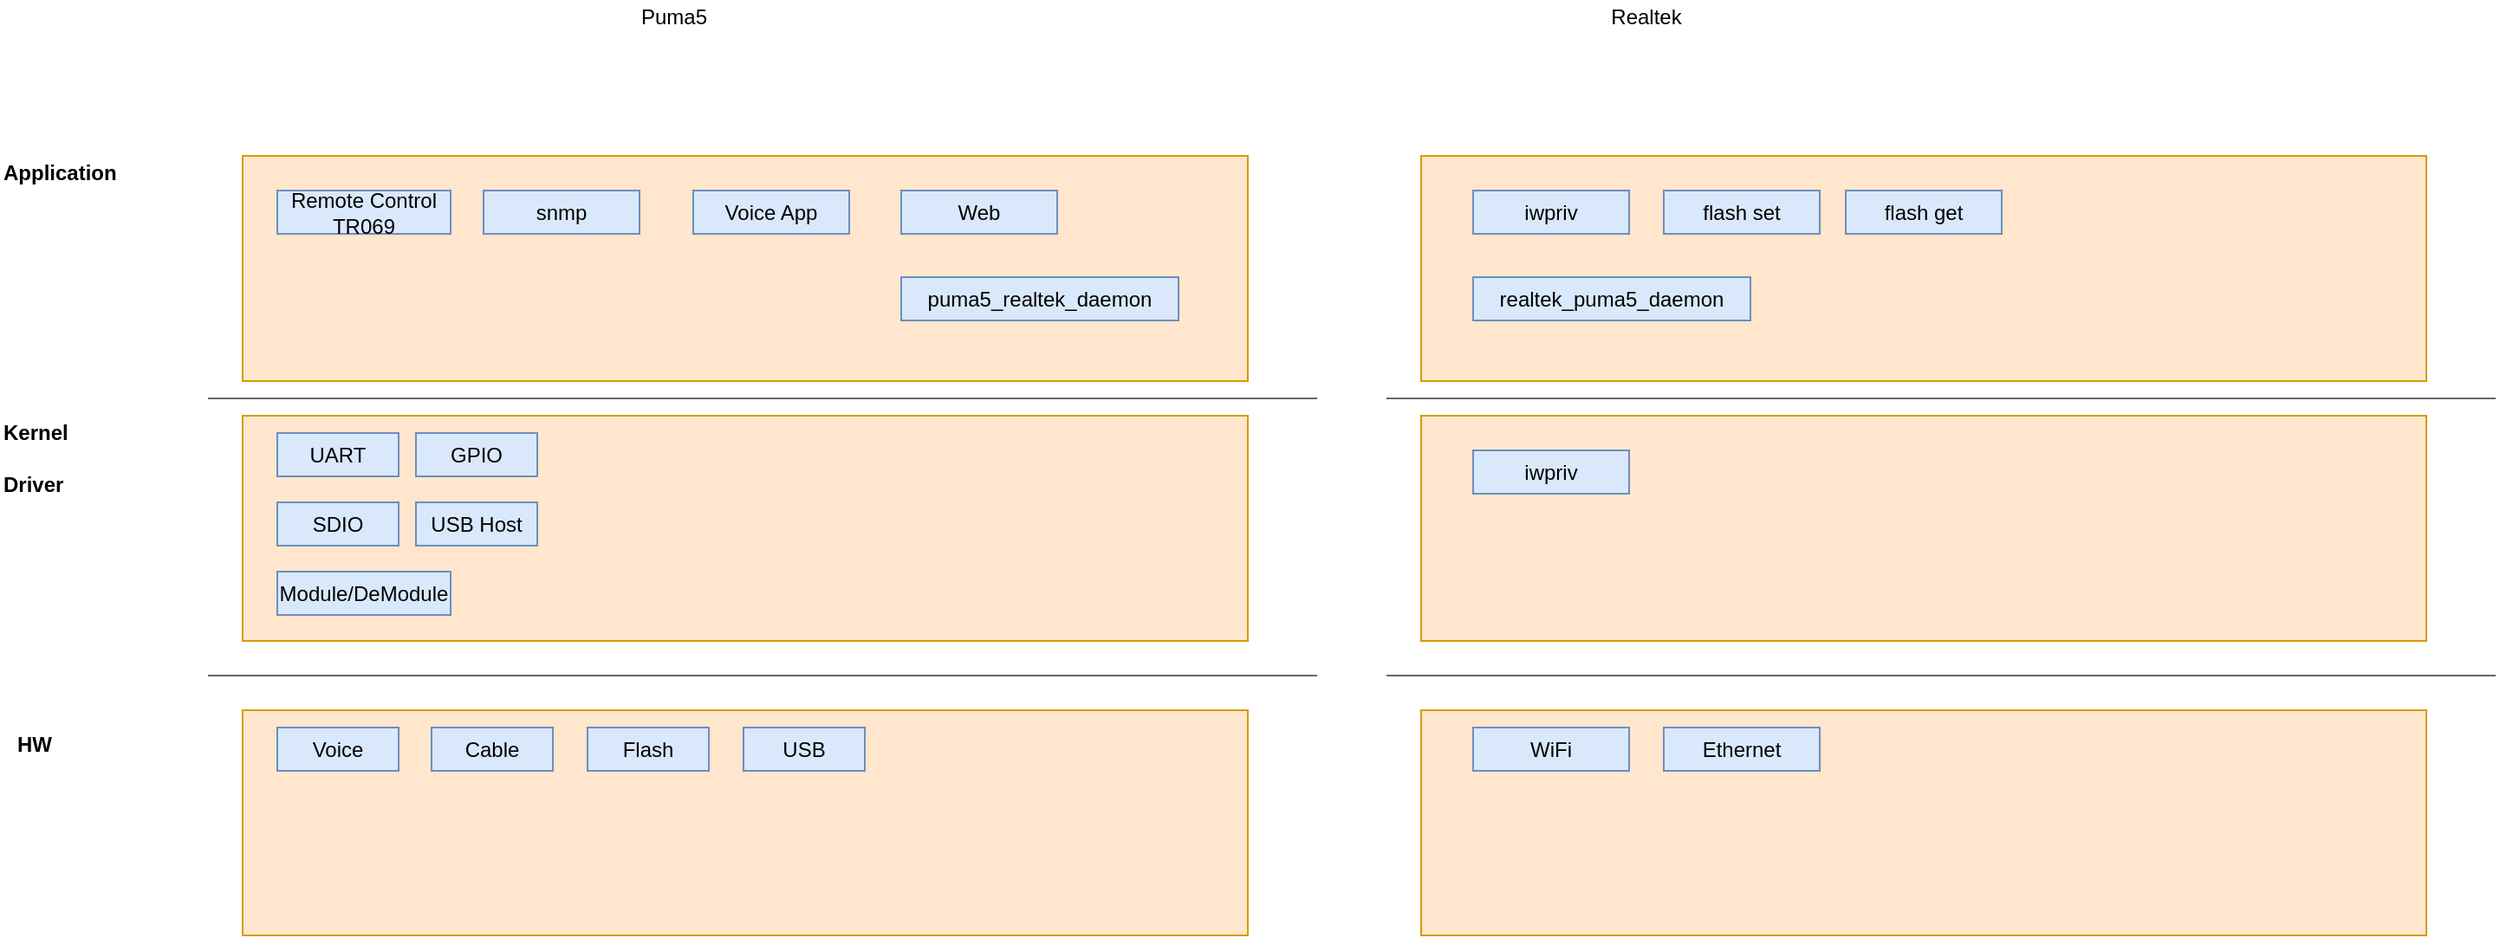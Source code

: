 <mxfile version="12.9.0" type="github" pages="7">
  <diagram id="UQheDdFjQVmvpRW-mmIJ" name="Framework">
    <mxGraphModel dx="1387" dy="1893" grid="1" gridSize="10" guides="1" tooltips="1" connect="1" arrows="1" fold="1" page="1" pageScale="1" pageWidth="827" pageHeight="1169" math="0" shadow="0">
      <root>
        <mxCell id="0" />
        <mxCell id="1" parent="0" />
        <mxCell id="VxZKb3EYhIGphUSGBAon-2" value="Driver" style="text;html=1;strokeColor=none;fillColor=none;align=left;verticalAlign=middle;whiteSpace=wrap;rounded=0;fontStyle=1" parent="1" vertex="1">
          <mxGeometry x="40" y="80" width="40" height="20" as="geometry" />
        </mxCell>
        <mxCell id="VxZKb3EYhIGphUSGBAon-4" value="" style="rounded=0;whiteSpace=wrap;html=1;fillColor=#ffe6cc;strokeColor=#d79b00;" parent="1" vertex="1">
          <mxGeometry x="180" y="50" width="580" height="130" as="geometry" />
        </mxCell>
        <mxCell id="VxZKb3EYhIGphUSGBAon-6" value="" style="endArrow=none;html=1;fillColor=#f5f5f5;strokeColor=#666666;" parent="1" edge="1">
          <mxGeometry width="50" height="50" relative="1" as="geometry">
            <mxPoint x="160" y="40" as="sourcePoint" />
            <mxPoint x="800" y="40" as="targetPoint" />
          </mxGeometry>
        </mxCell>
        <mxCell id="VxZKb3EYhIGphUSGBAon-7" value="" style="rounded=0;whiteSpace=wrap;html=1;fillColor=#ffe6cc;strokeColor=#d79b00;" parent="1" vertex="1">
          <mxGeometry x="180" y="-100" width="580" height="130" as="geometry" />
        </mxCell>
        <mxCell id="VxZKb3EYhIGphUSGBAon-9" value="Kernel" style="text;html=1;strokeColor=none;fillColor=none;align=left;verticalAlign=middle;whiteSpace=wrap;rounded=0;fontStyle=1" parent="1" vertex="1">
          <mxGeometry x="40" y="50" width="40" height="20" as="geometry" />
        </mxCell>
        <mxCell id="VxZKb3EYhIGphUSGBAon-12" value="Application" style="text;html=1;strokeColor=none;fillColor=none;align=left;verticalAlign=middle;whiteSpace=wrap;rounded=0;fontStyle=1" parent="1" vertex="1">
          <mxGeometry x="40" y="-100" width="90" height="20" as="geometry" />
        </mxCell>
        <mxCell id="VxZKb3EYhIGphUSGBAon-20" value="" style="endArrow=none;html=1;fillColor=#f5f5f5;strokeColor=#666666;" parent="1" edge="1">
          <mxGeometry width="50" height="50" relative="1" as="geometry">
            <mxPoint x="160" y="200" as="sourcePoint" />
            <mxPoint x="800" y="200" as="targetPoint" />
          </mxGeometry>
        </mxCell>
        <mxCell id="VxZKb3EYhIGphUSGBAon-22" value="Remote Control&lt;br&gt;TR069" style="rounded=0;whiteSpace=wrap;html=1;fillColor=#dae8fc;strokeColor=#6c8ebf;" parent="1" vertex="1">
          <mxGeometry x="200" y="-80" width="100" height="25" as="geometry" />
        </mxCell>
        <mxCell id="VxZKb3EYhIGphUSGBAon-24" value="Voice App" style="rounded=0;whiteSpace=wrap;html=1;fillColor=#dae8fc;strokeColor=#6c8ebf;" parent="1" vertex="1">
          <mxGeometry x="440" y="-80" width="90" height="25" as="geometry" />
        </mxCell>
        <mxCell id="VxZKb3EYhIGphUSGBAon-26" value="HW" style="text;html=1;strokeColor=none;fillColor=none;align=center;verticalAlign=middle;whiteSpace=wrap;rounded=0;fontStyle=1" parent="1" vertex="1">
          <mxGeometry x="40" y="230" width="40" height="20" as="geometry" />
        </mxCell>
        <mxCell id="VxZKb3EYhIGphUSGBAon-27" value="" style="rounded=0;whiteSpace=wrap;html=1;fillColor=#ffe6cc;strokeColor=#d79b00;" parent="1" vertex="1">
          <mxGeometry x="180" y="220" width="580" height="130" as="geometry" />
        </mxCell>
        <mxCell id="VxZKb3EYhIGphUSGBAon-15" value="Voice" style="rounded=0;whiteSpace=wrap;html=1;fillColor=#dae8fc;strokeColor=#6c8ebf;" parent="1" vertex="1">
          <mxGeometry x="200" y="230" width="70" height="25" as="geometry" />
        </mxCell>
        <mxCell id="VxZKb3EYhIGphUSGBAon-18" value="Cable" style="rounded=0;whiteSpace=wrap;html=1;fillColor=#dae8fc;strokeColor=#6c8ebf;" parent="1" vertex="1">
          <mxGeometry x="289" y="230" width="70" height="25" as="geometry" />
        </mxCell>
        <mxCell id="VxZKb3EYhIGphUSGBAon-21" value="Flash" style="rounded=0;whiteSpace=wrap;html=1;fillColor=#dae8fc;strokeColor=#6c8ebf;" parent="1" vertex="1">
          <mxGeometry x="379" y="230" width="70" height="25" as="geometry" />
        </mxCell>
        <mxCell id="VxZKb3EYhIGphUSGBAon-28" value="Web" style="rounded=0;whiteSpace=wrap;html=1;fillColor=#dae8fc;strokeColor=#6c8ebf;" parent="1" vertex="1">
          <mxGeometry x="560" y="-80" width="90" height="25" as="geometry" />
        </mxCell>
        <mxCell id="iJRRXA_XovErArp0UVYC-1" value="UART" style="rounded=0;whiteSpace=wrap;html=1;fillColor=#dae8fc;strokeColor=#6c8ebf;" vertex="1" parent="1">
          <mxGeometry x="200" y="60" width="70" height="25" as="geometry" />
        </mxCell>
        <mxCell id="iJRRXA_XovErArp0UVYC-2" value="GPIO" style="rounded=0;whiteSpace=wrap;html=1;fillColor=#dae8fc;strokeColor=#6c8ebf;" vertex="1" parent="1">
          <mxGeometry x="280" y="60" width="70" height="25" as="geometry" />
        </mxCell>
        <mxCell id="iJRRXA_XovErArp0UVYC-5" value="Module/DeModule" style="rounded=0;whiteSpace=wrap;html=1;fillColor=#dae8fc;strokeColor=#6c8ebf;" vertex="1" parent="1">
          <mxGeometry x="200" y="140" width="100" height="25" as="geometry" />
        </mxCell>
        <mxCell id="iJRRXA_XovErArp0UVYC-6" value="SDIO" style="rounded=0;whiteSpace=wrap;html=1;fillColor=#dae8fc;strokeColor=#6c8ebf;" vertex="1" parent="1">
          <mxGeometry x="200" y="100" width="70" height="25" as="geometry" />
        </mxCell>
        <mxCell id="n_ml9-bI1uiPqkIEKY3G-2" value="USB Host" style="rounded=0;whiteSpace=wrap;html=1;fillColor=#dae8fc;strokeColor=#6c8ebf;" vertex="1" parent="1">
          <mxGeometry x="280" y="100" width="70" height="25" as="geometry" />
        </mxCell>
        <mxCell id="n_ml9-bI1uiPqkIEKY3G-3" value="USB" style="rounded=0;whiteSpace=wrap;html=1;fillColor=#dae8fc;strokeColor=#6c8ebf;" vertex="1" parent="1">
          <mxGeometry x="469" y="230" width="70" height="25" as="geometry" />
        </mxCell>
        <mxCell id="_toqcencc39JV-C59hkn-2" value="snmp" style="rounded=0;whiteSpace=wrap;html=1;fillColor=#dae8fc;strokeColor=#6c8ebf;" vertex="1" parent="1">
          <mxGeometry x="319" y="-80" width="90" height="25" as="geometry" />
        </mxCell>
        <mxCell id="_toqcencc39JV-C59hkn-4" value="Puma5" style="text;html=1;strokeColor=none;fillColor=none;align=center;verticalAlign=middle;whiteSpace=wrap;rounded=0;" vertex="1" parent="1">
          <mxGeometry x="409" y="-190" width="40" height="20" as="geometry" />
        </mxCell>
        <mxCell id="_toqcencc39JV-C59hkn-5" value="Realtek" style="text;html=1;strokeColor=none;fillColor=none;align=center;verticalAlign=middle;whiteSpace=wrap;rounded=0;" vertex="1" parent="1">
          <mxGeometry x="970" y="-190" width="40" height="20" as="geometry" />
        </mxCell>
        <mxCell id="_toqcencc39JV-C59hkn-6" value="" style="rounded=0;whiteSpace=wrap;html=1;fillColor=#ffe6cc;strokeColor=#d79b00;" vertex="1" parent="1">
          <mxGeometry x="860" y="-100" width="580" height="130" as="geometry" />
        </mxCell>
        <mxCell id="_toqcencc39JV-C59hkn-7" value="" style="endArrow=none;html=1;fillColor=#f5f5f5;strokeColor=#666666;" edge="1" parent="1">
          <mxGeometry width="50" height="50" relative="1" as="geometry">
            <mxPoint x="840" y="40" as="sourcePoint" />
            <mxPoint x="1480" y="40" as="targetPoint" />
          </mxGeometry>
        </mxCell>
        <mxCell id="_toqcencc39JV-C59hkn-8" value="" style="rounded=0;whiteSpace=wrap;html=1;fillColor=#ffe6cc;strokeColor=#d79b00;" vertex="1" parent="1">
          <mxGeometry x="860" y="50" width="580" height="130" as="geometry" />
        </mxCell>
        <mxCell id="_toqcencc39JV-C59hkn-9" value="" style="endArrow=none;html=1;fillColor=#f5f5f5;strokeColor=#666666;" edge="1" parent="1">
          <mxGeometry width="50" height="50" relative="1" as="geometry">
            <mxPoint x="840" y="200" as="sourcePoint" />
            <mxPoint x="1480" y="200" as="targetPoint" />
          </mxGeometry>
        </mxCell>
        <mxCell id="_toqcencc39JV-C59hkn-10" value="" style="rounded=0;whiteSpace=wrap;html=1;fillColor=#ffe6cc;strokeColor=#d79b00;" vertex="1" parent="1">
          <mxGeometry x="860" y="220" width="580" height="130" as="geometry" />
        </mxCell>
        <mxCell id="_toqcencc39JV-C59hkn-11" value="iwpriv" style="rounded=0;whiteSpace=wrap;html=1;fillColor=#dae8fc;strokeColor=#6c8ebf;" vertex="1" parent="1">
          <mxGeometry x="890" y="-80" width="90" height="25" as="geometry" />
        </mxCell>
        <mxCell id="_toqcencc39JV-C59hkn-12" value="iwpriv" style="rounded=0;whiteSpace=wrap;html=1;fillColor=#dae8fc;strokeColor=#6c8ebf;" vertex="1" parent="1">
          <mxGeometry x="890" y="70" width="90" height="25" as="geometry" />
        </mxCell>
        <mxCell id="_toqcencc39JV-C59hkn-13" value="flash set" style="rounded=0;whiteSpace=wrap;html=1;fillColor=#dae8fc;strokeColor=#6c8ebf;" vertex="1" parent="1">
          <mxGeometry x="1000" y="-80" width="90" height="25" as="geometry" />
        </mxCell>
        <mxCell id="_toqcencc39JV-C59hkn-14" value="flash get" style="rounded=0;whiteSpace=wrap;html=1;fillColor=#dae8fc;strokeColor=#6c8ebf;" vertex="1" parent="1">
          <mxGeometry x="1105" y="-80" width="90" height="25" as="geometry" />
        </mxCell>
        <mxCell id="_toqcencc39JV-C59hkn-15" value="WiFi" style="rounded=0;whiteSpace=wrap;html=1;fillColor=#dae8fc;strokeColor=#6c8ebf;" vertex="1" parent="1">
          <mxGeometry x="890" y="230" width="90" height="25" as="geometry" />
        </mxCell>
        <mxCell id="_toqcencc39JV-C59hkn-17" value="Ethernet" style="rounded=0;whiteSpace=wrap;html=1;fillColor=#dae8fc;strokeColor=#6c8ebf;" vertex="1" parent="1">
          <mxGeometry x="1000" y="230" width="90" height="25" as="geometry" />
        </mxCell>
        <mxCell id="_toqcencc39JV-C59hkn-21" value="puma5_realtek_daemon" style="rounded=0;whiteSpace=wrap;html=1;fillColor=#dae8fc;strokeColor=#6c8ebf;" vertex="1" parent="1">
          <mxGeometry x="560" y="-30" width="160" height="25" as="geometry" />
        </mxCell>
        <mxCell id="_toqcencc39JV-C59hkn-22" value="realtek_puma5_daemon" style="rounded=0;whiteSpace=wrap;html=1;fillColor=#dae8fc;strokeColor=#6c8ebf;" vertex="1" parent="1">
          <mxGeometry x="890" y="-30" width="160" height="25" as="geometry" />
        </mxCell>
      </root>
    </mxGraphModel>
  </diagram>
  <diagram id="XTYNa7rpjGCLvvxKtmk3" name="Web">
    <mxGraphModel dx="1038" dy="507" grid="1" gridSize="10" guides="1" tooltips="1" connect="1" arrows="1" fold="1" page="1" pageScale="1" pageWidth="827" pageHeight="1169" math="0" shadow="0">
      <root>
        <mxCell id="kaQwDFXsdYfjXspDSoc7-0" />
        <mxCell id="kaQwDFXsdYfjXspDSoc7-1" parent="kaQwDFXsdYfjXspDSoc7-0" />
        <mxCell id="joYu7mYxYKOx_fcbsIzj-0" value="Account" style="rounded=0;whiteSpace=wrap;html=1;align=left;" parent="kaQwDFXsdYfjXspDSoc7-1" vertex="1">
          <mxGeometry x="80" y="80" width="90" height="20" as="geometry" />
        </mxCell>
        <mxCell id="joYu7mYxYKOx_fcbsIzj-1" value="WiFi" style="rounded=0;whiteSpace=wrap;html=1;align=left;" parent="kaQwDFXsdYfjXspDSoc7-1" vertex="1">
          <mxGeometry x="80" y="200" width="90" height="20" as="geometry" />
        </mxCell>
        <mxCell id="joYu7mYxYKOx_fcbsIzj-2" value="Voice" style="rounded=0;whiteSpace=wrap;html=1;align=left;" parent="kaQwDFXsdYfjXspDSoc7-1" vertex="1">
          <mxGeometry x="80" y="360" width="90" height="20" as="geometry" />
        </mxCell>
        <mxCell id="joYu7mYxYKOx_fcbsIzj-3" value="Network" style="rounded=0;whiteSpace=wrap;html=1;align=left;" parent="kaQwDFXsdYfjXspDSoc7-1" vertex="1">
          <mxGeometry x="80" y="400" width="90" height="20" as="geometry" />
        </mxCell>
        <mxCell id="joYu7mYxYKOx_fcbsIzj-6" value="Information" style="rounded=0;whiteSpace=wrap;html=1;align=left;" parent="kaQwDFXsdYfjXspDSoc7-1" vertex="1">
          <mxGeometry x="80" y="440" width="90" height="20" as="geometry" />
        </mxCell>
        <mxCell id="joYu7mYxYKOx_fcbsIzj-7" value="1. 修改使用者帳號，密碼" style="rounded=0;whiteSpace=wrap;html=1;align=left;" parent="kaQwDFXsdYfjXspDSoc7-1" vertex="1">
          <mxGeometry x="240" y="80" width="160" height="20" as="geometry" />
        </mxCell>
        <mxCell id="joYu7mYxYKOx_fcbsIzj-8" value="1. 2.4G, 5G設定&lt;br&gt;2. 認證(authehtication)與加密方式(Encryption)" style="rounded=0;whiteSpace=wrap;html=1;align=left;" parent="kaQwDFXsdYfjXspDSoc7-1" vertex="1">
          <mxGeometry x="240" y="200" width="160" height="60" as="geometry" />
        </mxCell>
      </root>
    </mxGraphModel>
  </diagram>
  <diagram id="4Ggd6OlQRyWMeFNF29o2" name="VOIP framework">
    <mxGraphModel dx="1038" dy="507" grid="1" gridSize="10" guides="1" tooltips="1" connect="1" arrows="1" fold="1" page="1" pageScale="1" pageWidth="827" pageHeight="1169" math="0" shadow="0">
      <root>
        <mxCell id="ZThPEpqmppMqkj8XdKDA-0" />
        <mxCell id="ZThPEpqmppMqkj8XdKDA-1" parent="ZThPEpqmppMqkj8XdKDA-0" />
        <mxCell id="FeCbaE3K-6zWN5tEQn1_-3" value="SIP Proxy Router" style="shape=mxgraph.cisco.servers.sip_proxy_server;html=1;pointerEvents=1;dashed=0;fillColor=#036897;strokeColor=#ffffff;strokeWidth=2;verticalLabelPosition=bottom;verticalAlign=top;align=center;outlineConnect=0;" vertex="1" parent="ZThPEpqmppMqkj8XdKDA-1">
          <mxGeometry x="330" y="670" width="45" height="70" as="geometry" />
        </mxCell>
        <mxCell id="FeCbaE3K-6zWN5tEQn1_-4" value="Voice Serivices" style="shape=mxgraph.cisco.servers.voice_commserver;html=1;pointerEvents=1;dashed=0;fillColor=#036897;strokeColor=#ffffff;strokeWidth=2;verticalLabelPosition=bottom;verticalAlign=top;align=center;outlineConnect=0;" vertex="1" parent="ZThPEpqmppMqkj8XdKDA-1">
          <mxGeometry x="450" y="450" width="54" height="56" as="geometry" />
        </mxCell>
        <mxCell id="FeCbaE3K-6zWN5tEQn1_-5" value="Cable Modem" style="shape=mxgraph.cisco.modems_and_phones.cable_modem;html=1;pointerEvents=1;dashed=0;fillColor=#036897;strokeColor=#ffffff;strokeWidth=2;verticalLabelPosition=bottom;verticalAlign=top;align=center;outlineConnect=0;" vertex="1" parent="ZThPEpqmppMqkj8XdKDA-1">
          <mxGeometry x="234" y="790" width="74" height="35" as="geometry" />
        </mxCell>
        <mxCell id="FeCbaE3K-6zWN5tEQn1_-6" value="SIP Proxy Router" style="shape=mxgraph.cisco.servers.sip_proxy_server;html=1;pointerEvents=1;dashed=0;fillColor=#036897;strokeColor=#ffffff;strokeWidth=2;verticalLabelPosition=bottom;verticalAlign=top;align=center;outlineConnect=0;" vertex="1" parent="ZThPEpqmppMqkj8XdKDA-1">
          <mxGeometry x="560" y="680" width="45" height="70" as="geometry" />
        </mxCell>
        <mxCell id="FeCbaE3K-6zWN5tEQn1_-7" value="Cable Modem" style="shape=mxgraph.cisco.modems_and_phones.cable_modem;html=1;pointerEvents=1;dashed=0;fillColor=#036897;strokeColor=#ffffff;strokeWidth=2;verticalLabelPosition=bottom;verticalAlign=top;align=center;outlineConnect=0;" vertex="1" parent="ZThPEpqmppMqkj8XdKDA-1">
          <mxGeometry x="660" y="800" width="74" height="35" as="geometry" />
        </mxCell>
        <mxCell id="FeCbaE3K-6zWN5tEQn1_-8" value="" style="shape=mxgraph.cisco.people.standing_man;html=1;pointerEvents=1;dashed=0;fillColor=#036897;strokeColor=#ffffff;strokeWidth=2;verticalLabelPosition=bottom;verticalAlign=top;align=center;outlineConnect=0;" vertex="1" parent="ZThPEpqmppMqkj8XdKDA-1">
          <mxGeometry x="260" y="930" width="22" height="62" as="geometry" />
        </mxCell>
        <mxCell id="FeCbaE3K-6zWN5tEQn1_-9" value="" style="shape=mxgraph.cisco.people.standing_woman;html=1;pointerEvents=1;dashed=0;fillColor=#036897;strokeColor=#ffffff;strokeWidth=2;verticalLabelPosition=bottom;verticalAlign=top;align=center;outlineConnect=0;" vertex="1" parent="ZThPEpqmppMqkj8XdKDA-1">
          <mxGeometry x="860" y="790" width="22" height="62" as="geometry" />
        </mxCell>
        <mxCell id="FeCbaE3K-6zWN5tEQn1_-10" value="" style="shape=mxgraph.cisco.storage.cloud;html=1;pointerEvents=1;dashed=0;fillColor=#036897;strokeColor=#ffffff;strokeWidth=2;verticalLabelPosition=bottom;verticalAlign=top;align=center;outlineConnect=0;" vertex="1" parent="ZThPEpqmppMqkj8XdKDA-1">
          <mxGeometry x="384" y="550" width="186" height="106" as="geometry" />
        </mxCell>
        <mxCell id="FeCbaE3K-6zWN5tEQn1_-14" value="" style="edgeStyle=elbowEdgeStyle;elbow=vertical;endArrow=classic;html=1;fillColor=#ffe6cc;strokeColor=#d79b00;" edge="1" parent="ZThPEpqmppMqkj8XdKDA-1">
          <mxGeometry width="50" height="50" relative="1" as="geometry">
            <mxPoint x="270" y="880" as="sourcePoint" />
            <mxPoint x="460" y="530" as="targetPoint" />
          </mxGeometry>
        </mxCell>
        <mxCell id="FeCbaE3K-6zWN5tEQn1_-16" value="" style="edgeStyle=elbowEdgeStyle;elbow=horizontal;endArrow=classic;html=1;fillColor=#d5e8d4;strokeColor=#82b366;" edge="1" parent="ZThPEpqmppMqkj8XdKDA-1">
          <mxGeometry width="50" height="50" relative="1" as="geometry">
            <mxPoint x="490" y="540" as="sourcePoint" />
            <mxPoint x="760" y="820" as="targetPoint" />
            <Array as="points">
              <mxPoint x="590" y="750" />
            </Array>
          </mxGeometry>
        </mxCell>
        <mxCell id="FeCbaE3K-6zWN5tEQn1_-18" value="" style="shape=mxgraph.cisco.misc.octel;html=1;pointerEvents=1;dashed=0;fillColor=#036897;strokeColor=#ffffff;strokeWidth=2;verticalLabelPosition=bottom;verticalAlign=top;align=center;outlineConnect=0;" vertex="1" parent="ZThPEpqmppMqkj8XdKDA-1">
          <mxGeometry x="780" y="802" width="40" height="33" as="geometry" />
        </mxCell>
        <mxCell id="FeCbaE3K-6zWN5tEQn1_-19" value="" style="shape=mxgraph.cisco.misc.octel;html=1;pointerEvents=1;dashed=0;fillColor=#036897;strokeColor=#ffffff;strokeWidth=2;verticalLabelPosition=bottom;verticalAlign=top;align=center;outlineConnect=0;" vertex="1" parent="ZThPEpqmppMqkj8XdKDA-1">
          <mxGeometry x="251" y="880" width="40" height="33" as="geometry" />
        </mxCell>
      </root>
    </mxGraphModel>
  </diagram>
  <diagram id="KA7JSQxPYtyfImARU4g8" name="WiFi">
    <mxGraphModel dx="971" dy="507" grid="1" gridSize="10" guides="1" tooltips="1" connect="1" arrows="1" fold="1" page="1" pageScale="1" pageWidth="827" pageHeight="1169" math="0" shadow="0">
      <root>
        <mxCell id="n07XWbQnjY6E23D5yPqP-0" />
        <mxCell id="n07XWbQnjY6E23D5yPqP-1" parent="n07XWbQnjY6E23D5yPqP-0" />
        <mxCell id="Aen_zQsZCKShlwSZs_TT-3" style="edgeStyle=orthogonalEdgeStyle;rounded=0;orthogonalLoop=1;jettySize=auto;html=1;exitX=1;exitY=0.45;exitDx=0;exitDy=0;exitPerimeter=0;entryX=0.5;entryY=0;entryDx=0;entryDy=0;entryPerimeter=0;" edge="1" parent="n07XWbQnjY6E23D5yPqP-1" source="YMumrQRO7AosfMxtKtFv-1" target="Aen_zQsZCKShlwSZs_TT-2">
          <mxGeometry relative="1" as="geometry" />
        </mxCell>
        <mxCell id="YMumrQRO7AosfMxtKtFv-1" value="" style="shape=mxgraph.cisco.modems_and_phones.cable_modem;html=1;pointerEvents=1;dashed=0;fillColor=#036897;strokeColor=#ffffff;strokeWidth=2;verticalLabelPosition=bottom;verticalAlign=top;align=center;outlineConnect=0;" vertex="1" parent="n07XWbQnjY6E23D5yPqP-1">
          <mxGeometry x="418.35" y="380" width="74" height="35" as="geometry" />
        </mxCell>
        <mxCell id="YMumrQRO7AosfMxtKtFv-2" value="" style="shape=mxgraph.cisco.people.androgenous_person;html=1;pointerEvents=1;dashed=0;fillColor=#036897;strokeColor=#ffffff;strokeWidth=2;verticalLabelPosition=bottom;verticalAlign=top;align=center;outlineConnect=0;" vertex="1" parent="n07XWbQnjY6E23D5yPqP-1">
          <mxGeometry x="540" y="100" width="69" height="82" as="geometry" />
        </mxCell>
        <mxCell id="YMumrQRO7AosfMxtKtFv-3" value="" style="shape=mxgraph.cisco.people.mac_woman;html=1;pointerEvents=1;dashed=0;fillColor=#036897;strokeColor=#ffffff;strokeWidth=2;verticalLabelPosition=bottom;verticalAlign=top;align=center;outlineConnect=0;" vertex="1" parent="n07XWbQnjY6E23D5yPqP-1">
          <mxGeometry x="421.85" y="180" width="67" height="107" as="geometry" />
        </mxCell>
        <mxCell id="YMumrQRO7AosfMxtKtFv-6" value="" style="html=1;verticalLabelPosition=bottom;align=center;labelBackgroundColor=#ffffff;verticalAlign=top;strokeWidth=2;strokeColor=#0080F0;shadow=0;dashed=0;shape=mxgraph.ios7.icons.wifi;pointerEvents=1" vertex="1" parent="n07XWbQnjY6E23D5yPqP-1">
          <mxGeometry x="440.5" y="330" width="29.7" height="21" as="geometry" />
        </mxCell>
        <mxCell id="YMumrQRO7AosfMxtKtFv-7" value="2.4G" style="text;html=1;strokeColor=none;fillColor=none;align=center;verticalAlign=middle;whiteSpace=wrap;rounded=0;" vertex="1" parent="n07XWbQnjY6E23D5yPqP-1">
          <mxGeometry x="400.5" y="351" width="40" height="20" as="geometry" />
        </mxCell>
        <mxCell id="YMumrQRO7AosfMxtKtFv-8" value="5G" style="text;html=1;strokeColor=none;fillColor=none;align=center;verticalAlign=middle;whiteSpace=wrap;rounded=0;" vertex="1" parent="n07XWbQnjY6E23D5yPqP-1">
          <mxGeometry x="470.2" y="351" width="40" height="20" as="geometry" />
        </mxCell>
        <mxCell id="YMumrQRO7AosfMxtKtFv-9" value="" style="points=[];aspect=fixed;html=1;align=center;shadow=0;dashed=0;image;image=img/lib/allied_telesis/computer_and_terminals/Smartphone.svg;" vertex="1" parent="n07XWbQnjY6E23D5yPqP-1">
          <mxGeometry x="360" y="110" width="19.8" height="43.2" as="geometry" />
        </mxCell>
        <mxCell id="YMumrQRO7AosfMxtKtFv-10" value="" style="shape=mxgraph.signs.people.man_1;html=1;fillColor=#000000;strokeColor=none;verticalLabelPosition=bottom;verticalAlign=top;align=center;" vertex="1" parent="n07XWbQnjY6E23D5yPqP-1">
          <mxGeometry x="310" y="120" width="37" height="98" as="geometry" />
        </mxCell>
        <mxCell id="YMumrQRO7AosfMxtKtFv-12" value="&lt;h1&gt;1. Open System&lt;/h1&gt;&lt;p&gt;Detail information.&lt;/p&gt;" style="text;html=1;strokeColor=none;fillColor=none;spacing=5;spacingTop=-20;whiteSpace=wrap;overflow=hidden;rounded=0;" vertex="1" parent="n07XWbQnjY6E23D5yPqP-1">
          <mxGeometry x="40" y="520" width="190" height="120" as="geometry" />
        </mxCell>
        <mxCell id="YMumrQRO7AosfMxtKtFv-13" value="&lt;h1&gt;2. WEP&lt;/h1&gt;&lt;p&gt;Wired Equivalent Privacy&lt;/p&gt;" style="text;html=1;strokeColor=none;fillColor=none;spacing=5;spacingTop=-20;whiteSpace=wrap;overflow=hidden;rounded=0;" vertex="1" parent="n07XWbQnjY6E23D5yPqP-1">
          <mxGeometry x="280.2" y="520" width="190" height="120" as="geometry" />
        </mxCell>
        <mxCell id="YMumrQRO7AosfMxtKtFv-14" value="&lt;h1&gt;3. WPA/WPA2/WPA3&lt;/h1&gt;&lt;p&gt;Wi-Fi Protected Access&lt;/p&gt;&lt;p&gt;Wi-Fi Protected Access Advanced&lt;/p&gt;&lt;p&gt;搭配Radius Server&lt;/p&gt;" style="text;html=1;strokeColor=none;fillColor=none;spacing=5;spacingTop=-20;whiteSpace=wrap;overflow=hidden;rounded=0;" vertex="1" parent="n07XWbQnjY6E23D5yPqP-1">
          <mxGeometry x="479.5" y="520" width="270.5" height="120" as="geometry" />
        </mxCell>
        <mxCell id="YMumrQRO7AosfMxtKtFv-15" value="&lt;h1&gt;4. WPA-PSK/WPA2-PSK&lt;/h1&gt;&lt;p&gt;TKIP:&amp;nbsp;Temporal Key Integrity Protocol（臨時密鑰完整性協議），這是一種舊的加密標準 for WPA-PSK&lt;/p&gt;&lt;p&gt;AES:&amp;nbsp;Advanced Encryption Standard（高級加密標準），安全性比 TKIP 好。for WPA-PSK2&lt;/p&gt;" style="text;html=1;strokeColor=none;fillColor=none;spacing=5;spacingTop=-20;whiteSpace=wrap;overflow=hidden;rounded=0;" vertex="1" parent="n07XWbQnjY6E23D5yPqP-1">
          <mxGeometry x="760" y="520" width="350" height="120" as="geometry" />
        </mxCell>
        <mxCell id="Aen_zQsZCKShlwSZs_TT-2" value="Radius Server" style="shape=mxgraph.cisco.servers.fileserver;html=1;pointerEvents=1;dashed=0;fillColor=#036897;strokeColor=#ffffff;strokeWidth=2;verticalLabelPosition=bottom;verticalAlign=top;align=center;outlineConnect=0;" vertex="1" parent="n07XWbQnjY6E23D5yPqP-1">
          <mxGeometry x="740" y="309" width="43" height="62" as="geometry" />
        </mxCell>
      </root>
    </mxGraphModel>
  </diagram>
  <diagram id="JjT-QSa9bflAFTEv5hrX" name="Remote Control - TR069">
    <mxGraphModel dx="971" dy="507" grid="1" gridSize="10" guides="1" tooltips="1" connect="1" arrows="1" fold="1" page="1" pageScale="1" pageWidth="827" pageHeight="1169" math="0" shadow="0">
      <root>
        <mxCell id="IHp6bzXTlgJsPkN50lw8-0" />
        <mxCell id="IHp6bzXTlgJsPkN50lw8-1" parent="IHp6bzXTlgJsPkN50lw8-0" />
        <mxCell id="7LDWWYOLTOWWrJssqpFO-0" value="Cable Mode&lt;br&gt;in Area A" style="shape=mxgraph.cisco.modems_and_phones.cable_modem;html=1;pointerEvents=1;dashed=0;fillColor=#036897;strokeColor=#ffffff;strokeWidth=2;verticalLabelPosition=bottom;verticalAlign=top;align=center;outlineConnect=0;" vertex="1" parent="IHp6bzXTlgJsPkN50lw8-1">
          <mxGeometry x="200" y="300" width="74" height="35" as="geometry" />
        </mxCell>
        <mxCell id="7LDWWYOLTOWWrJssqpFO-1" value="" style="shape=mxgraph.cisco.storage.cloud;html=1;pointerEvents=1;dashed=0;fillColor=#036897;strokeColor=#ffffff;strokeWidth=2;verticalLabelPosition=bottom;verticalAlign=top;align=center;outlineConnect=0;" vertex="1" parent="IHp6bzXTlgJsPkN50lw8-1">
          <mxGeometry x="310" y="160" width="186" height="106" as="geometry" />
        </mxCell>
        <mxCell id="7LDWWYOLTOWWrJssqpFO-2" value="TR069 Server" style="shape=mxgraph.cisco.servers.communications_server;html=1;pointerEvents=1;dashed=0;fillColor=#036897;strokeColor=#ffffff;strokeWidth=2;verticalLabelPosition=bottom;verticalAlign=top;align=center;outlineConnect=0;" vertex="1" parent="IHp6bzXTlgJsPkN50lw8-1">
          <mxGeometry x="376" y="40" width="54" height="56" as="geometry" />
        </mxCell>
        <mxCell id="7LDWWYOLTOWWrJssqpFO-13" style="edgeStyle=orthogonalEdgeStyle;rounded=0;orthogonalLoop=1;jettySize=auto;html=1;" edge="1" parent="IHp6bzXTlgJsPkN50lw8-1" source="7LDWWYOLTOWWrJssqpFO-3">
          <mxGeometry relative="1" as="geometry">
            <mxPoint x="360" y="80" as="targetPoint" />
          </mxGeometry>
        </mxCell>
        <mxCell id="7LDWWYOLTOWWrJssqpFO-3" value="" style="shape=mxgraph.cisco.people.androgenous_person;html=1;pointerEvents=1;dashed=0;fillColor=#036897;strokeColor=#ffffff;strokeWidth=2;verticalLabelPosition=bottom;verticalAlign=top;align=center;outlineConnect=0;" vertex="1" parent="IHp6bzXTlgJsPkN50lw8-1">
          <mxGeometry x="270" y="60" width="40" height="40" as="geometry" />
        </mxCell>
        <mxCell id="7LDWWYOLTOWWrJssqpFO-4" value="" style="shape=mxgraph.cisco.modems_and_phones.cable_modem;html=1;pointerEvents=1;dashed=0;fillColor=#036897;strokeColor=#ffffff;strokeWidth=2;verticalLabelPosition=bottom;verticalAlign=top;align=center;outlineConnect=0;" vertex="1" parent="IHp6bzXTlgJsPkN50lw8-1">
          <mxGeometry x="380" y="335" width="74" height="35" as="geometry" />
        </mxCell>
        <mxCell id="7LDWWYOLTOWWrJssqpFO-5" value="" style="shape=mxgraph.cisco.modems_and_phones.cable_modem;html=1;pointerEvents=1;dashed=0;fillColor=#036897;strokeColor=#ffffff;strokeWidth=2;verticalLabelPosition=bottom;verticalAlign=top;align=center;outlineConnect=0;" vertex="1" parent="IHp6bzXTlgJsPkN50lw8-1">
          <mxGeometry x="560" y="300" width="74" height="35" as="geometry" />
        </mxCell>
        <mxCell id="7LDWWYOLTOWWrJssqpFO-6" value="" style="shape=mxgraph.cisco.people.standing_man;html=1;pointerEvents=1;dashed=0;fillColor=#036897;strokeColor=#ffffff;strokeWidth=2;verticalLabelPosition=bottom;verticalAlign=top;align=center;outlineConnect=0;" vertex="1" parent="IHp6bzXTlgJsPkN50lw8-1">
          <mxGeometry x="200" y="390" width="22" height="62" as="geometry" />
        </mxCell>
        <mxCell id="7LDWWYOLTOWWrJssqpFO-7" value="" style="shape=mxgraph.cisco.people.standing_woman;html=1;pointerEvents=1;dashed=0;fillColor=#036897;strokeColor=#ffffff;strokeWidth=2;verticalLabelPosition=bottom;verticalAlign=top;align=center;outlineConnect=0;" vertex="1" parent="IHp6bzXTlgJsPkN50lw8-1">
          <mxGeometry x="414" y="410" width="22" height="62" as="geometry" />
        </mxCell>
        <mxCell id="7LDWWYOLTOWWrJssqpFO-10" value="" style="shape=mxgraph.cisco.people.pc_man;html=1;pointerEvents=1;dashed=0;fillColor=#036897;strokeColor=#ffffff;strokeWidth=2;verticalLabelPosition=bottom;verticalAlign=top;align=center;outlineConnect=0;" vertex="1" parent="IHp6bzXTlgJsPkN50lw8-1">
          <mxGeometry x="584" y="360" width="50" height="65" as="geometry" />
        </mxCell>
        <mxCell id="7LDWWYOLTOWWrJssqpFO-14" value="" style="endArrow=classic;startArrow=classic;html=1;" edge="1" parent="IHp6bzXTlgJsPkN50lw8-1">
          <mxGeometry width="50" height="50" relative="1" as="geometry">
            <mxPoint x="250" y="290" as="sourcePoint" />
            <mxPoint x="360" y="120" as="targetPoint" />
          </mxGeometry>
        </mxCell>
        <mxCell id="7LDWWYOLTOWWrJssqpFO-16" value="" style="endArrow=classic;startArrow=classic;html=1;" edge="1" parent="IHp6bzXTlgJsPkN50lw8-1">
          <mxGeometry width="50" height="50" relative="1" as="geometry">
            <mxPoint x="420" y="320" as="sourcePoint" />
            <mxPoint x="400" y="120" as="targetPoint" />
          </mxGeometry>
        </mxCell>
        <mxCell id="7LDWWYOLTOWWrJssqpFO-17" value="" style="endArrow=classic;startArrow=classic;html=1;" edge="1" parent="IHp6bzXTlgJsPkN50lw8-1">
          <mxGeometry width="50" height="50" relative="1" as="geometry">
            <mxPoint x="600" y="280" as="sourcePoint" />
            <mxPoint x="450" y="120" as="targetPoint" />
          </mxGeometry>
        </mxCell>
      </root>
    </mxGraphModel>
  </diagram>
  <diagram id="kSqkgZRf2ZJBC_NH7rni" name="Remote Control - SNMP">
    <mxGraphModel dx="971" dy="507" grid="1" gridSize="10" guides="1" tooltips="1" connect="1" arrows="1" fold="1" page="1" pageScale="1" pageWidth="827" pageHeight="1169" math="0" shadow="0">
      <root>
        <mxCell id="0PAbyBEv4yupkPGMSEY9-0" />
        <mxCell id="0PAbyBEv4yupkPGMSEY9-1" parent="0PAbyBEv4yupkPGMSEY9-0" />
        <mxCell id="0PAbyBEv4yupkPGMSEY9-2" value="SNMP Client" style="shape=mxgraph.cisco.people.androgenous_person;html=1;pointerEvents=1;dashed=0;fillColor=#036897;strokeColor=#ffffff;strokeWidth=2;verticalLabelPosition=bottom;verticalAlign=top;align=center;outlineConnect=0;" vertex="1" parent="0PAbyBEv4yupkPGMSEY9-1">
          <mxGeometry x="230" y="90" width="69" height="82" as="geometry" />
        </mxCell>
        <mxCell id="0PAbyBEv4yupkPGMSEY9-3" value="" style="shape=mxgraph.cisco.storage.cloud;html=1;pointerEvents=1;dashed=0;fillColor=#036897;strokeColor=#ffffff;strokeWidth=2;verticalLabelPosition=bottom;verticalAlign=top;align=center;outlineConnect=0;" vertex="1" parent="0PAbyBEv4yupkPGMSEY9-1">
          <mxGeometry x="330" y="110" width="250" height="150" as="geometry" />
        </mxCell>
        <mxCell id="0PAbyBEv4yupkPGMSEY9-4" value="Cable Modem with&lt;br&gt;SNMP Server/daemon" style="shape=mxgraph.cisco.modems_and_phones.cable_modem;html=1;pointerEvents=1;dashed=0;fillColor=#036897;strokeColor=#ffffff;strokeWidth=2;verticalLabelPosition=bottom;verticalAlign=top;align=center;outlineConnect=0;" vertex="1" parent="0PAbyBEv4yupkPGMSEY9-1">
          <mxGeometry x="370" y="300" width="74" height="35" as="geometry" />
        </mxCell>
        <mxCell id="0PAbyBEv4yupkPGMSEY9-5" value="Cable Modem with&lt;br&gt;SNMP Server/daemon" style="shape=mxgraph.cisco.modems_and_phones.cable_modem;html=1;pointerEvents=1;dashed=0;fillColor=#036897;strokeColor=#ffffff;strokeWidth=2;verticalLabelPosition=bottom;verticalAlign=top;align=center;outlineConnect=0;" vertex="1" parent="0PAbyBEv4yupkPGMSEY9-1">
          <mxGeometry x="640" y="172" width="74" height="35" as="geometry" />
        </mxCell>
        <mxCell id="0PAbyBEv4yupkPGMSEY9-6" value="Cable Modem with&lt;br&gt;SNMP Server/daemon" style="shape=mxgraph.cisco.modems_and_phones.cable_modem;html=1;pointerEvents=1;dashed=0;fillColor=#036897;strokeColor=#ffffff;strokeWidth=2;verticalLabelPosition=bottom;verticalAlign=top;align=center;outlineConnect=0;" vertex="1" parent="0PAbyBEv4yupkPGMSEY9-1">
          <mxGeometry x="530" y="290" width="74" height="35" as="geometry" />
        </mxCell>
        <mxCell id="0PAbyBEv4yupkPGMSEY9-9" value="" style="edgeStyle=elbowEdgeStyle;elbow=vertical;endArrow=classic;html=1;entryX=0.5;entryY=0;entryDx=0;entryDy=0;entryPerimeter=0;" edge="1" parent="0PAbyBEv4yupkPGMSEY9-1" source="0PAbyBEv4yupkPGMSEY9-2" target="0PAbyBEv4yupkPGMSEY9-5">
          <mxGeometry width="50" height="50" relative="1" as="geometry">
            <mxPoint x="390" y="290" as="sourcePoint" />
            <mxPoint x="440" y="240" as="targetPoint" />
            <Array as="points">
              <mxPoint x="480" y="150" />
            </Array>
          </mxGeometry>
        </mxCell>
        <mxCell id="0PAbyBEv4yupkPGMSEY9-10" value="" style="edgeStyle=elbowEdgeStyle;elbow=vertical;endArrow=classic;html=1;entryX=0.5;entryY=0;entryDx=0;entryDy=0;entryPerimeter=0;" edge="1" parent="0PAbyBEv4yupkPGMSEY9-1" target="0PAbyBEv4yupkPGMSEY9-6">
          <mxGeometry width="50" height="50" relative="1" as="geometry">
            <mxPoint x="320" y="150" as="sourcePoint" />
            <mxPoint x="440" y="240" as="targetPoint" />
            <Array as="points">
              <mxPoint x="470" y="190" />
              <mxPoint x="480" y="170" />
              <mxPoint x="450" y="180" />
            </Array>
          </mxGeometry>
        </mxCell>
        <mxCell id="0PAbyBEv4yupkPGMSEY9-11" value="" style="edgeStyle=elbowEdgeStyle;elbow=vertical;endArrow=classic;html=1;entryX=0.5;entryY=0;entryDx=0;entryDy=0;entryPerimeter=0;" edge="1" parent="0PAbyBEv4yupkPGMSEY9-1" target="0PAbyBEv4yupkPGMSEY9-4">
          <mxGeometry width="50" height="50" relative="1" as="geometry">
            <mxPoint x="320" y="150" as="sourcePoint" />
            <mxPoint x="440" y="240" as="targetPoint" />
          </mxGeometry>
        </mxCell>
        <mxCell id="0PAbyBEv4yupkPGMSEY9-13" value="&lt;h1&gt;SNMP&lt;/h1&gt;&lt;p&gt;&lt;a href=&quot;https://www.manageengine.com/tw/network-monitoring/what-is-snmp.html&quot;&gt;https://www.manageengine.com/tw/network-monitoring/what-is-snmp.html&lt;/a&gt;&lt;br&gt;&lt;/p&gt;&lt;p&gt;&lt;span style=&quot;color: rgb(68 , 68 , 68) ; font-family: &amp;#34;poppins&amp;#34; , sans-serif ; font-size: 14px ; background-color: rgb(255 , 255 , 255)&quot;&gt;是由網際網路架構委員會 (IAB) 在 RFC1157 中定義的應用程式層通訊協定，用於交換網路裝置之間的管理資訊。它是傳輸控制通訊協定/網際網路通訊協定 (TCP⁄IP) 通訊協定組合的一部分&lt;/span&gt;&lt;br&gt;&lt;/p&gt;&lt;p&gt;&lt;span style=&quot;color: rgb(68 , 68 , 68) ; font-family: &amp;#34;poppins&amp;#34; , sans-serif ; font-size: 14px ; background-color: rgb(255 , 255 , 255)&quot;&gt;&lt;br&gt;&lt;/span&gt;&lt;/p&gt;" style="text;html=1;strokeColor=none;fillColor=none;spacing=5;spacingTop=-20;whiteSpace=wrap;overflow=hidden;rounded=0;" vertex="1" parent="0PAbyBEv4yupkPGMSEY9-1">
          <mxGeometry x="120" y="400" width="490" height="140" as="geometry" />
        </mxCell>
        <mxCell id="0PAbyBEv4yupkPGMSEY9-14" value="&lt;h1&gt;SNMP基本指令&lt;/h1&gt;&lt;p&gt;&lt;span style=&quot;font-size: 10px&quot;&gt;GET&lt;/span&gt;&lt;/p&gt;&lt;p&gt;&lt;span style=&quot;font-size: 10px&quot;&gt;GET NEXT&lt;/span&gt;&lt;/p&gt;&lt;p&gt;&lt;span style=&quot;font-size: 10px&quot;&gt;GET BULK&lt;/span&gt;&lt;/p&gt;&lt;p&gt;&lt;span style=&quot;font-size: 10px&quot;&gt;SET&lt;/span&gt;&lt;/p&gt;&lt;p&gt;&lt;span style=&quot;font-size: 10px&quot;&gt;TRAPS&lt;/span&gt;&lt;/p&gt;&lt;p&gt;&lt;span style=&quot;font-size: 10px&quot;&gt;INFORM&lt;/span&gt;&lt;/p&gt;&lt;p&gt;&lt;span style=&quot;font-size: 10px&quot;&gt;RESPONSE&lt;/span&gt;&lt;/p&gt;" style="text;html=1;strokeColor=none;fillColor=none;spacing=5;spacingTop=-20;whiteSpace=wrap;overflow=hidden;rounded=0;" vertex="1" parent="0PAbyBEv4yupkPGMSEY9-1">
          <mxGeometry x="120" y="570" width="490" height="220" as="geometry" />
        </mxCell>
      </root>
    </mxGraphModel>
  </diagram>
  <diagram id="40hc4KH0dcfKH14qL3PJ" name="Gre">
    <mxGraphModel dx="971" dy="507" grid="1" gridSize="10" guides="1" tooltips="1" connect="1" arrows="1" fold="1" page="1" pageScale="1" pageWidth="827" pageHeight="1169" math="0" shadow="0">
      <root>
        <mxCell id="7hnGG1EYcPC9WgJlbPex-0" />
        <mxCell id="7hnGG1EYcPC9WgJlbPex-1" parent="7hnGG1EYcPC9WgJlbPex-0" />
        <mxCell id="7hnGG1EYcPC9WgJlbPex-2" value="Gre Server&lt;br&gt;172.16.1.75&lt;br&gt;10.118.251.163" style="shape=mxgraph.cisco.servers.unity_server;html=1;pointerEvents=1;dashed=0;fillColor=#036897;strokeColor=#ffffff;strokeWidth=2;verticalLabelPosition=bottom;verticalAlign=top;align=center;outlineConnect=0;" vertex="1" parent="7hnGG1EYcPC9WgJlbPex-1">
          <mxGeometry x="710" y="123.5" width="50" height="69" as="geometry" />
        </mxCell>
        <mxCell id="7hnGG1EYcPC9WgJlbPex-3" value="CM&lt;br&gt;172.16.95.26" style="shape=mxgraph.cisco.modems_and_phones.cable_modem;html=1;pointerEvents=1;dashed=0;fillColor=#036897;strokeColor=#ffffff;strokeWidth=2;verticalLabelPosition=bottom;verticalAlign=top;align=center;outlineConnect=0;" vertex="1" parent="7hnGG1EYcPC9WgJlbPex-1">
          <mxGeometry x="390" y="140.5" width="74" height="35" as="geometry" />
        </mxCell>
        <mxCell id="7hnGG1EYcPC9WgJlbPex-5" style="edgeStyle=orthogonalEdgeStyle;rounded=0;orthogonalLoop=1;jettySize=auto;html=1;exitX=1;exitY=0.5;exitDx=0;exitDy=0;exitPerimeter=0;startArrow=classic;startFill=1;" edge="1" parent="7hnGG1EYcPC9WgJlbPex-1" source="7hnGG1EYcPC9WgJlbPex-4" target="7hnGG1EYcPC9WgJlbPex-3">
          <mxGeometry relative="1" as="geometry" />
        </mxCell>
        <mxCell id="7hnGG1EYcPC9WgJlbPex-6" value="Ethernet" style="text;html=1;align=center;verticalAlign=middle;resizable=0;points=[];labelBackgroundColor=#ffffff;" vertex="1" connectable="0" parent="7hnGG1EYcPC9WgJlbPex-5">
          <mxGeometry x="-0.168" y="-4" relative="1" as="geometry">
            <mxPoint as="offset" />
          </mxGeometry>
        </mxCell>
        <mxCell id="7hnGG1EYcPC9WgJlbPex-4" value="PC&lt;br&gt;10.118.251.108" style="shape=mxgraph.cisco.people.androgenous_person;html=1;pointerEvents=1;dashed=0;fillColor=#036897;strokeColor=#ffffff;strokeWidth=2;verticalLabelPosition=bottom;verticalAlign=top;align=center;outlineConnect=0;" vertex="1" parent="7hnGG1EYcPC9WgJlbPex-1">
          <mxGeometry x="170" y="117" width="69" height="82" as="geometry" />
        </mxCell>
        <mxCell id="7hnGG1EYcPC9WgJlbPex-7" value="" style="shape=mxgraph.cisco.storage.cloud;html=1;pointerEvents=1;dashed=0;fillColor=#036897;strokeColor=#ffffff;strokeWidth=2;verticalLabelPosition=bottom;verticalAlign=top;align=center;outlineConnect=0;" vertex="1" parent="7hnGG1EYcPC9WgJlbPex-1">
          <mxGeometry x="520" y="118" width="120" height="80" as="geometry" />
        </mxCell>
        <mxCell id="7hnGG1EYcPC9WgJlbPex-10" value="" style="endArrow=classic;startArrow=classic;html=1;entryX=0;entryY=0.5;entryDx=0;entryDy=0;entryPerimeter=0;exitX=1;exitY=0.45;exitDx=0;exitDy=0;exitPerimeter=0;" edge="1" parent="7hnGG1EYcPC9WgJlbPex-1" source="7hnGG1EYcPC9WgJlbPex-3" target="7hnGG1EYcPC9WgJlbPex-2">
          <mxGeometry width="50" height="50" relative="1" as="geometry">
            <mxPoint x="390" y="290" as="sourcePoint" />
            <mxPoint x="440" y="240" as="targetPoint" />
          </mxGeometry>
        </mxCell>
      </root>
    </mxGraphModel>
  </diagram>
</mxfile>
